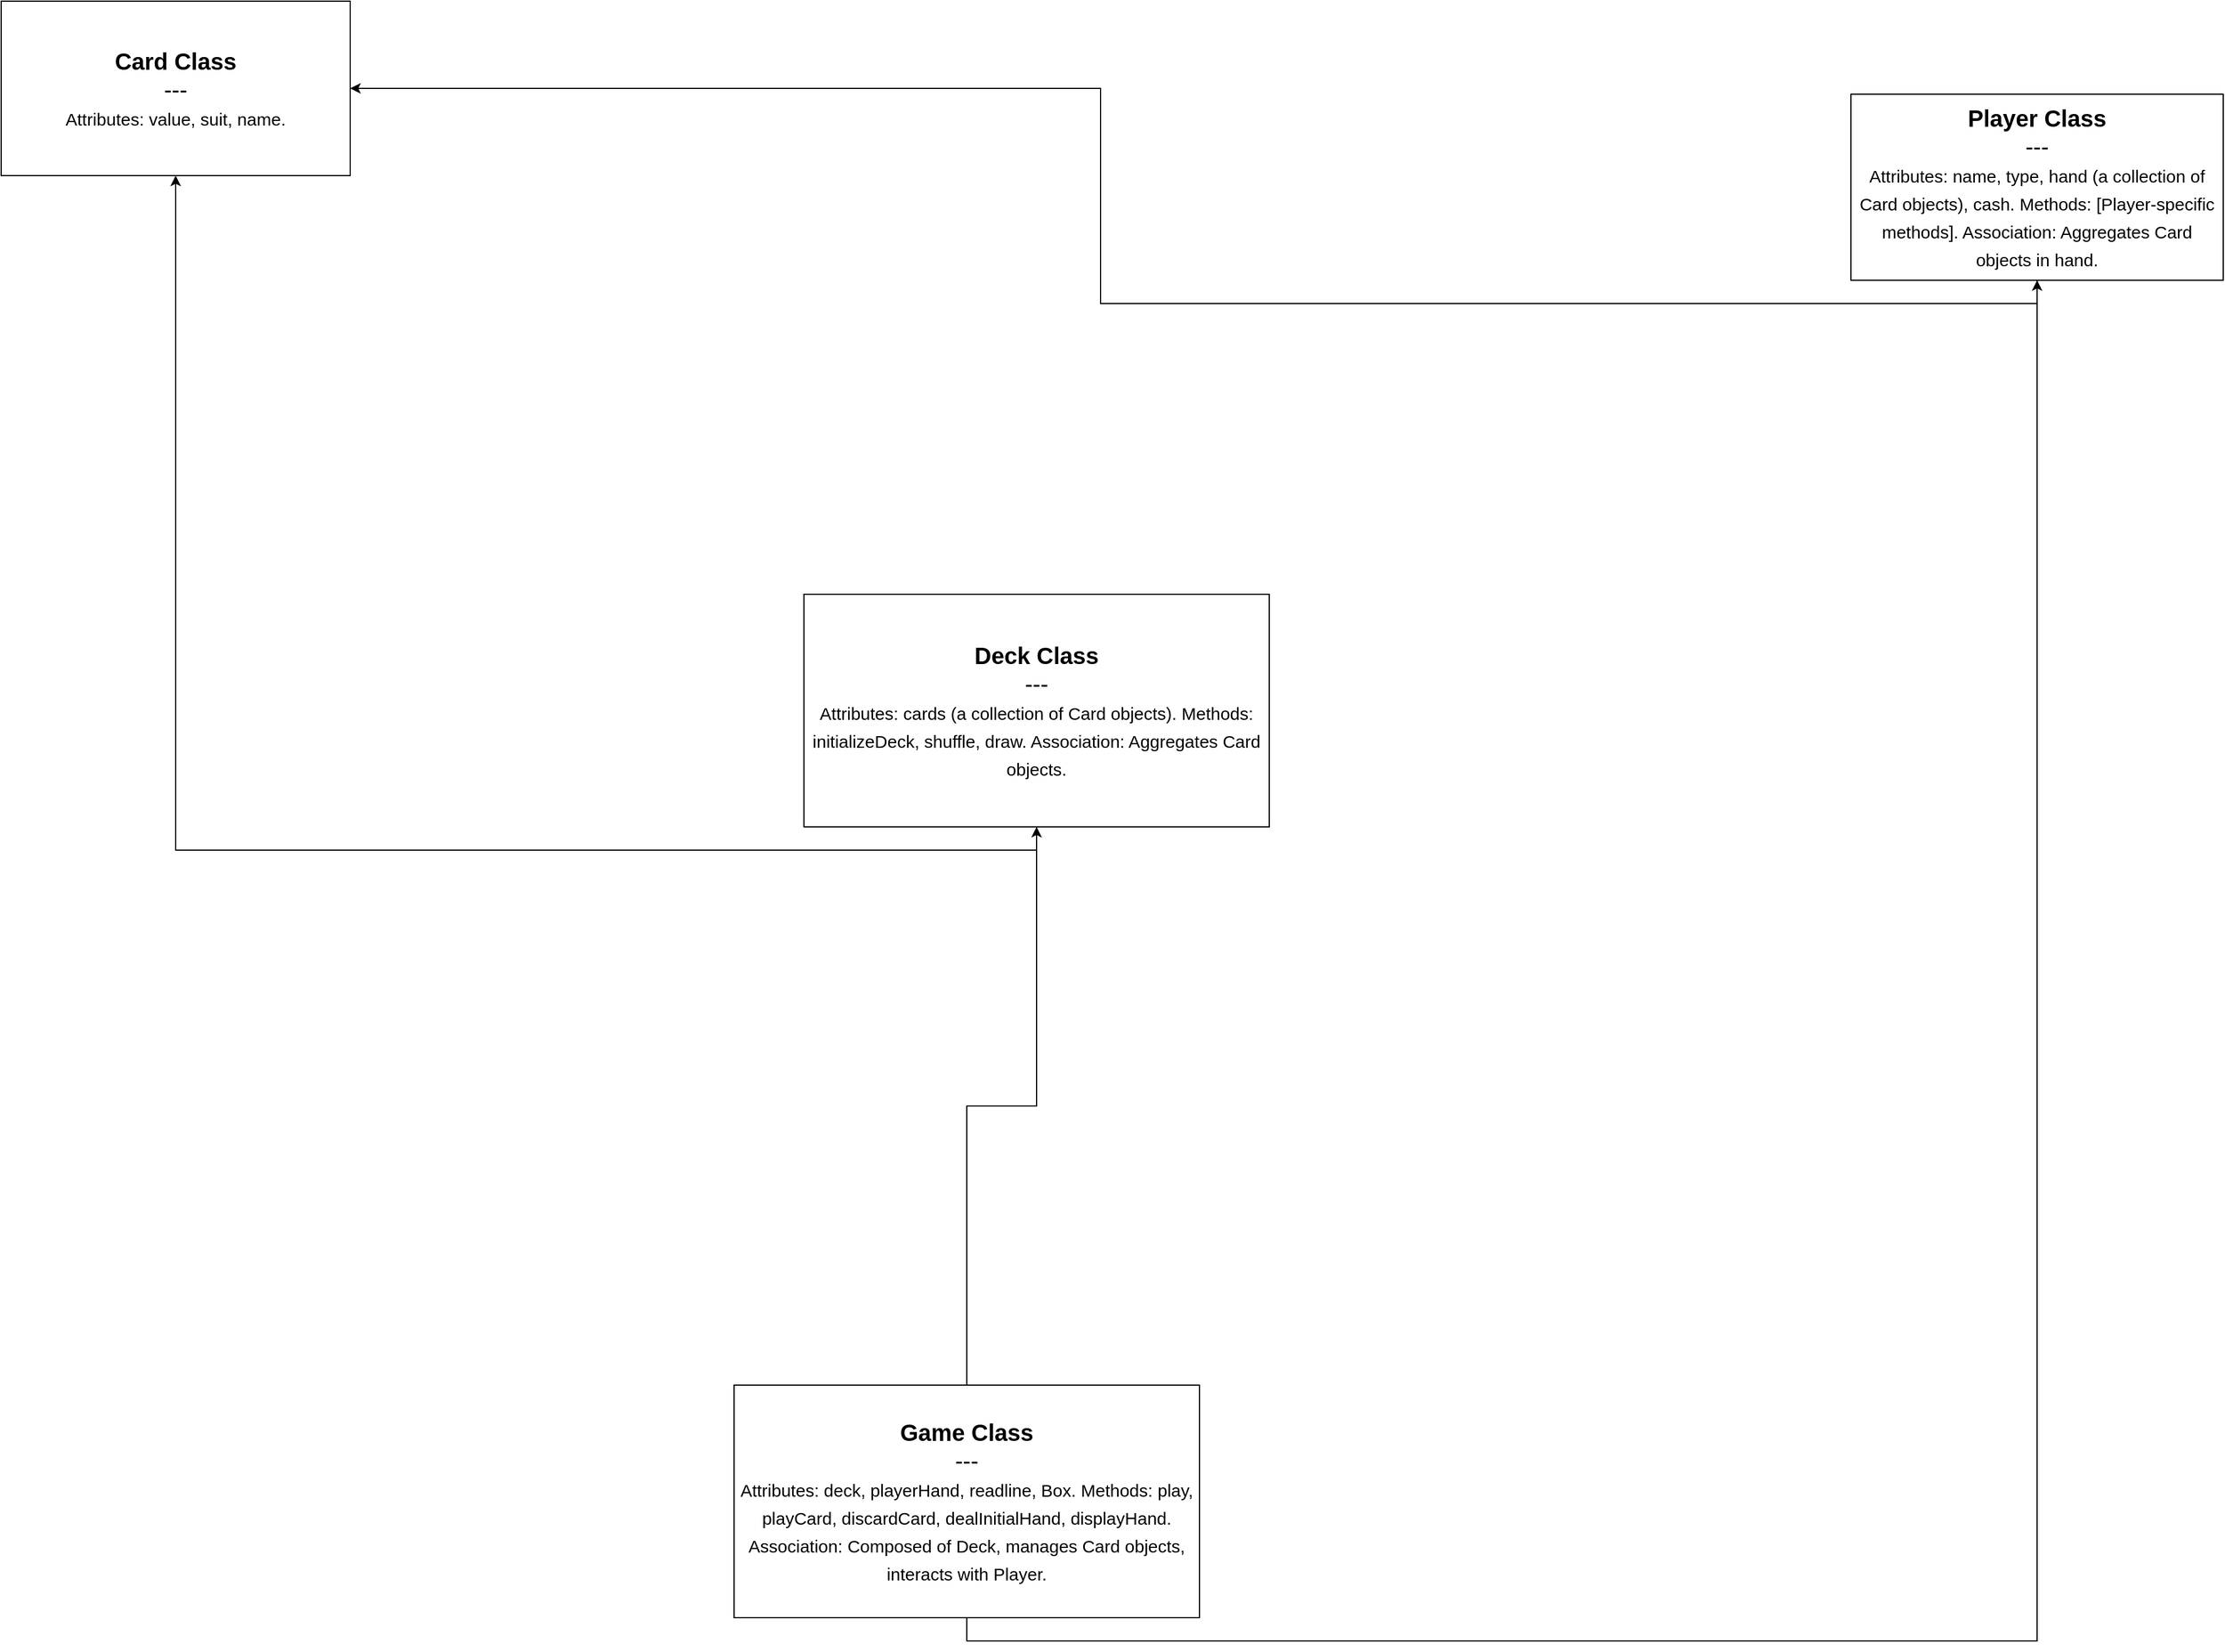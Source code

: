 <mxfile version="22.1.2" type="device">
  <diagram name="Page-1" id="a9VuShd5SKipRdLEGQU_">
    <mxGraphModel dx="2567" dy="2158" grid="1" gridSize="10" guides="1" tooltips="1" connect="1" arrows="1" fold="1" page="1" pageScale="1" pageWidth="1169" pageHeight="827" math="0" shadow="0">
      <root>
        <mxCell id="0" />
        <mxCell id="1" parent="0" />
        <mxCell id="card-class" value="&lt;font style=&quot;font-size: 20px;&quot;&gt;&lt;b&gt;Card Class&lt;/b&gt;&lt;br&gt;---&lt;br&gt;&lt;span style=&quot;font-size: 15px; background-color: initial;&quot;&gt;Attributes: value, suit, name.&lt;/span&gt;&lt;br&gt;&lt;/font&gt;" style="whiteSpace=wrap;html=1;aspect=fixed;" parent="1" vertex="1">
          <mxGeometry x="300.0" y="110" width="300" height="150" as="geometry" />
        </mxCell>
        <mxCell id="deck-class" value="&lt;font style=&quot;font-size: 20px;&quot;&gt;&lt;b&gt;Deck Class&lt;/b&gt;&lt;br&gt;---&lt;br&gt;&lt;span style=&quot;font-size: 15px; background-color: initial;&quot;&gt;Attributes: cards (a collection of Card objects). Methods: initializeDeck, shuffle, draw. Association: Aggregates Card objects.&lt;/span&gt;&lt;br&gt;&lt;/font&gt;" style="whiteSpace=wrap;html=1;aspect=fixed;" parent="1" vertex="1">
          <mxGeometry x="990" y="620" width="400" height="200" as="geometry" />
        </mxCell>
        <mxCell id="player-class" value="&lt;font style=&quot;font-size: 20px;&quot;&gt;&lt;b&gt;Player Class&lt;/b&gt;&lt;br&gt;---&lt;br&gt;&lt;span style=&quot;font-size: 15px; background-color: initial;&quot;&gt;Attributes: name, type, hand (a collection of Card objects), cash. Methods: [Player-specific methods]. Association: Aggregates Card objects in hand.&lt;/span&gt;&lt;br&gt;&lt;/font&gt;" style="whiteSpace=wrap;html=1;aspect=fixed;" parent="1" vertex="1">
          <mxGeometry x="1890" y="190" width="320" height="160" as="geometry" />
        </mxCell>
        <mxCell id="game-class" value="&lt;font style=&quot;font-size: 20px;&quot;&gt;&lt;b&gt;Game Class&lt;/b&gt;&lt;br&gt;---&lt;br&gt;&lt;span style=&quot;font-size: 15px; background-color: initial;&quot;&gt;Attributes: deck, playerHand, readline, Box. Methods: play, playCard, discardCard, dealInitialHand, displayHand. Association: Composed of Deck, manages Card objects, interacts with Player.&lt;/span&gt;&lt;br&gt;&lt;/font&gt;" style="whiteSpace=wrap;html=1;aspect=fixed;" parent="1" vertex="1">
          <mxGeometry x="930" y="1300" width="400" height="200" as="geometry" />
        </mxCell>
        <mxCell id="game-deck-connection" style="edgeStyle=orthogonalEdgeStyle;rounded=0;orthogonalLoop=1;jettySize=auto;html=1;exitX=0.5;exitY=0;exitDx=0;exitDy=0;" parent="1" source="game-class" target="deck-class" edge="1">
          <mxGeometry relative="1" as="geometry" />
        </mxCell>
        <mxCell id="game-player-connection" style="edgeStyle=orthogonalEdgeStyle;rounded=0;orthogonalLoop=1;jettySize=auto;html=1;exitX=0.5;exitY=1;exitDx=0;exitDy=0;" parent="1" source="game-class" target="player-class" edge="1">
          <mxGeometry relative="1" as="geometry" />
        </mxCell>
        <mxCell id="deck-card-connection" style="edgeStyle=orthogonalEdgeStyle;rounded=0;orthogonalLoop=1;jettySize=auto;html=1;exitX=0.5;exitY=1;exitDx=0;exitDy=0;" parent="1" source="deck-class" target="card-class" edge="1">
          <mxGeometry relative="1" as="geometry" />
        </mxCell>
        <mxCell id="player-card-connection" style="edgeStyle=orthogonalEdgeStyle;rounded=0;orthogonalLoop=1;jettySize=auto;html=1;exitX=0.5;exitY=1;exitDx=0;exitDy=0;" parent="1" source="player-class" target="card-class" edge="1">
          <mxGeometry relative="1" as="geometry" />
        </mxCell>
      </root>
    </mxGraphModel>
  </diagram>
</mxfile>
